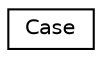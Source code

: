 digraph "Graphe hiérarchique des classes"
{
  edge [fontname="Helvetica",fontsize="10",labelfontname="Helvetica",labelfontsize="10"];
  node [fontname="Helvetica",fontsize="10",shape=record];
  rankdir="LR";
  Node1 [label="Case",height=0.2,width=0.4,color="black", fillcolor="white", style="filled",URL="$struct_case.html"];
}
